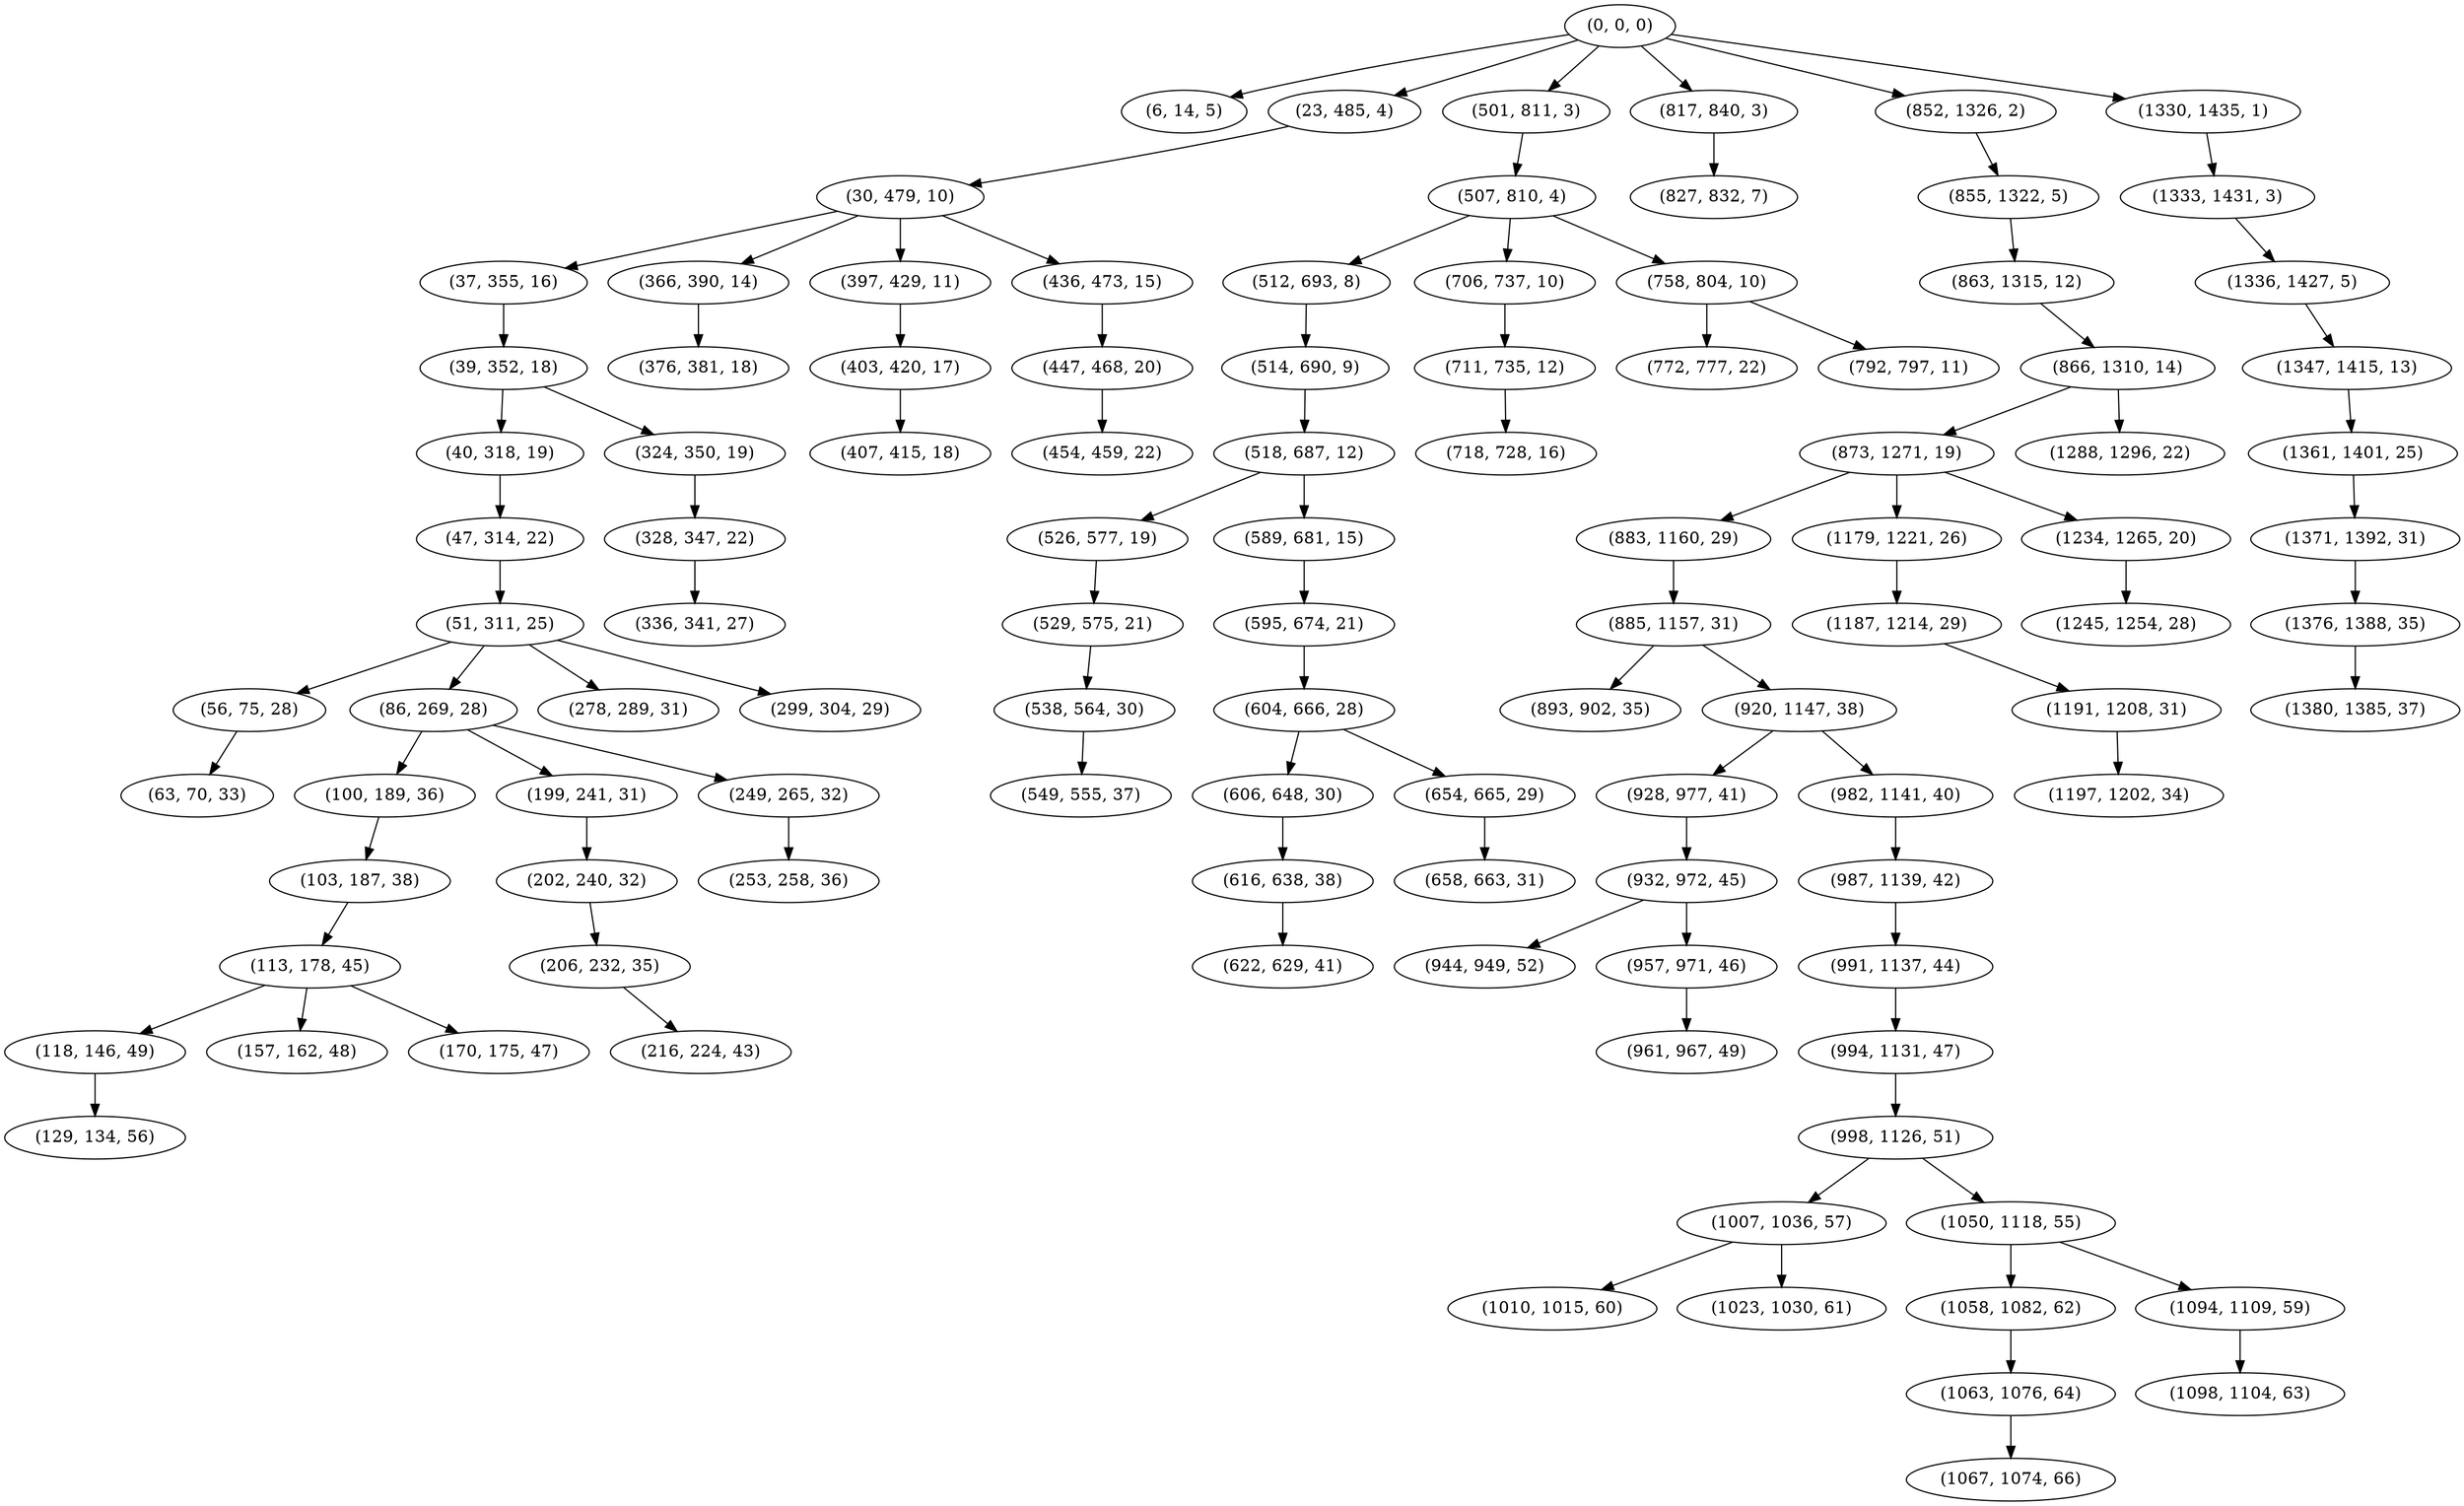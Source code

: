digraph tree {
    "(0, 0, 0)";
    "(6, 14, 5)";
    "(23, 485, 4)";
    "(30, 479, 10)";
    "(37, 355, 16)";
    "(39, 352, 18)";
    "(40, 318, 19)";
    "(47, 314, 22)";
    "(51, 311, 25)";
    "(56, 75, 28)";
    "(63, 70, 33)";
    "(86, 269, 28)";
    "(100, 189, 36)";
    "(103, 187, 38)";
    "(113, 178, 45)";
    "(118, 146, 49)";
    "(129, 134, 56)";
    "(157, 162, 48)";
    "(170, 175, 47)";
    "(199, 241, 31)";
    "(202, 240, 32)";
    "(206, 232, 35)";
    "(216, 224, 43)";
    "(249, 265, 32)";
    "(253, 258, 36)";
    "(278, 289, 31)";
    "(299, 304, 29)";
    "(324, 350, 19)";
    "(328, 347, 22)";
    "(336, 341, 27)";
    "(366, 390, 14)";
    "(376, 381, 18)";
    "(397, 429, 11)";
    "(403, 420, 17)";
    "(407, 415, 18)";
    "(436, 473, 15)";
    "(447, 468, 20)";
    "(454, 459, 22)";
    "(501, 811, 3)";
    "(507, 810, 4)";
    "(512, 693, 8)";
    "(514, 690, 9)";
    "(518, 687, 12)";
    "(526, 577, 19)";
    "(529, 575, 21)";
    "(538, 564, 30)";
    "(549, 555, 37)";
    "(589, 681, 15)";
    "(595, 674, 21)";
    "(604, 666, 28)";
    "(606, 648, 30)";
    "(616, 638, 38)";
    "(622, 629, 41)";
    "(654, 665, 29)";
    "(658, 663, 31)";
    "(706, 737, 10)";
    "(711, 735, 12)";
    "(718, 728, 16)";
    "(758, 804, 10)";
    "(772, 777, 22)";
    "(792, 797, 11)";
    "(817, 840, 3)";
    "(827, 832, 7)";
    "(852, 1326, 2)";
    "(855, 1322, 5)";
    "(863, 1315, 12)";
    "(866, 1310, 14)";
    "(873, 1271, 19)";
    "(883, 1160, 29)";
    "(885, 1157, 31)";
    "(893, 902, 35)";
    "(920, 1147, 38)";
    "(928, 977, 41)";
    "(932, 972, 45)";
    "(944, 949, 52)";
    "(957, 971, 46)";
    "(961, 967, 49)";
    "(982, 1141, 40)";
    "(987, 1139, 42)";
    "(991, 1137, 44)";
    "(994, 1131, 47)";
    "(998, 1126, 51)";
    "(1007, 1036, 57)";
    "(1010, 1015, 60)";
    "(1023, 1030, 61)";
    "(1050, 1118, 55)";
    "(1058, 1082, 62)";
    "(1063, 1076, 64)";
    "(1067, 1074, 66)";
    "(1094, 1109, 59)";
    "(1098, 1104, 63)";
    "(1179, 1221, 26)";
    "(1187, 1214, 29)";
    "(1191, 1208, 31)";
    "(1197, 1202, 34)";
    "(1234, 1265, 20)";
    "(1245, 1254, 28)";
    "(1288, 1296, 22)";
    "(1330, 1435, 1)";
    "(1333, 1431, 3)";
    "(1336, 1427, 5)";
    "(1347, 1415, 13)";
    "(1361, 1401, 25)";
    "(1371, 1392, 31)";
    "(1376, 1388, 35)";
    "(1380, 1385, 37)";
    "(0, 0, 0)" -> "(6, 14, 5)";
    "(0, 0, 0)" -> "(23, 485, 4)";
    "(0, 0, 0)" -> "(501, 811, 3)";
    "(0, 0, 0)" -> "(817, 840, 3)";
    "(0, 0, 0)" -> "(852, 1326, 2)";
    "(0, 0, 0)" -> "(1330, 1435, 1)";
    "(23, 485, 4)" -> "(30, 479, 10)";
    "(30, 479, 10)" -> "(37, 355, 16)";
    "(30, 479, 10)" -> "(366, 390, 14)";
    "(30, 479, 10)" -> "(397, 429, 11)";
    "(30, 479, 10)" -> "(436, 473, 15)";
    "(37, 355, 16)" -> "(39, 352, 18)";
    "(39, 352, 18)" -> "(40, 318, 19)";
    "(39, 352, 18)" -> "(324, 350, 19)";
    "(40, 318, 19)" -> "(47, 314, 22)";
    "(47, 314, 22)" -> "(51, 311, 25)";
    "(51, 311, 25)" -> "(56, 75, 28)";
    "(51, 311, 25)" -> "(86, 269, 28)";
    "(51, 311, 25)" -> "(278, 289, 31)";
    "(51, 311, 25)" -> "(299, 304, 29)";
    "(56, 75, 28)" -> "(63, 70, 33)";
    "(86, 269, 28)" -> "(100, 189, 36)";
    "(86, 269, 28)" -> "(199, 241, 31)";
    "(86, 269, 28)" -> "(249, 265, 32)";
    "(100, 189, 36)" -> "(103, 187, 38)";
    "(103, 187, 38)" -> "(113, 178, 45)";
    "(113, 178, 45)" -> "(118, 146, 49)";
    "(113, 178, 45)" -> "(157, 162, 48)";
    "(113, 178, 45)" -> "(170, 175, 47)";
    "(118, 146, 49)" -> "(129, 134, 56)";
    "(199, 241, 31)" -> "(202, 240, 32)";
    "(202, 240, 32)" -> "(206, 232, 35)";
    "(206, 232, 35)" -> "(216, 224, 43)";
    "(249, 265, 32)" -> "(253, 258, 36)";
    "(324, 350, 19)" -> "(328, 347, 22)";
    "(328, 347, 22)" -> "(336, 341, 27)";
    "(366, 390, 14)" -> "(376, 381, 18)";
    "(397, 429, 11)" -> "(403, 420, 17)";
    "(403, 420, 17)" -> "(407, 415, 18)";
    "(436, 473, 15)" -> "(447, 468, 20)";
    "(447, 468, 20)" -> "(454, 459, 22)";
    "(501, 811, 3)" -> "(507, 810, 4)";
    "(507, 810, 4)" -> "(512, 693, 8)";
    "(507, 810, 4)" -> "(706, 737, 10)";
    "(507, 810, 4)" -> "(758, 804, 10)";
    "(512, 693, 8)" -> "(514, 690, 9)";
    "(514, 690, 9)" -> "(518, 687, 12)";
    "(518, 687, 12)" -> "(526, 577, 19)";
    "(518, 687, 12)" -> "(589, 681, 15)";
    "(526, 577, 19)" -> "(529, 575, 21)";
    "(529, 575, 21)" -> "(538, 564, 30)";
    "(538, 564, 30)" -> "(549, 555, 37)";
    "(589, 681, 15)" -> "(595, 674, 21)";
    "(595, 674, 21)" -> "(604, 666, 28)";
    "(604, 666, 28)" -> "(606, 648, 30)";
    "(604, 666, 28)" -> "(654, 665, 29)";
    "(606, 648, 30)" -> "(616, 638, 38)";
    "(616, 638, 38)" -> "(622, 629, 41)";
    "(654, 665, 29)" -> "(658, 663, 31)";
    "(706, 737, 10)" -> "(711, 735, 12)";
    "(711, 735, 12)" -> "(718, 728, 16)";
    "(758, 804, 10)" -> "(772, 777, 22)";
    "(758, 804, 10)" -> "(792, 797, 11)";
    "(817, 840, 3)" -> "(827, 832, 7)";
    "(852, 1326, 2)" -> "(855, 1322, 5)";
    "(855, 1322, 5)" -> "(863, 1315, 12)";
    "(863, 1315, 12)" -> "(866, 1310, 14)";
    "(866, 1310, 14)" -> "(873, 1271, 19)";
    "(866, 1310, 14)" -> "(1288, 1296, 22)";
    "(873, 1271, 19)" -> "(883, 1160, 29)";
    "(873, 1271, 19)" -> "(1179, 1221, 26)";
    "(873, 1271, 19)" -> "(1234, 1265, 20)";
    "(883, 1160, 29)" -> "(885, 1157, 31)";
    "(885, 1157, 31)" -> "(893, 902, 35)";
    "(885, 1157, 31)" -> "(920, 1147, 38)";
    "(920, 1147, 38)" -> "(928, 977, 41)";
    "(920, 1147, 38)" -> "(982, 1141, 40)";
    "(928, 977, 41)" -> "(932, 972, 45)";
    "(932, 972, 45)" -> "(944, 949, 52)";
    "(932, 972, 45)" -> "(957, 971, 46)";
    "(957, 971, 46)" -> "(961, 967, 49)";
    "(982, 1141, 40)" -> "(987, 1139, 42)";
    "(987, 1139, 42)" -> "(991, 1137, 44)";
    "(991, 1137, 44)" -> "(994, 1131, 47)";
    "(994, 1131, 47)" -> "(998, 1126, 51)";
    "(998, 1126, 51)" -> "(1007, 1036, 57)";
    "(998, 1126, 51)" -> "(1050, 1118, 55)";
    "(1007, 1036, 57)" -> "(1010, 1015, 60)";
    "(1007, 1036, 57)" -> "(1023, 1030, 61)";
    "(1050, 1118, 55)" -> "(1058, 1082, 62)";
    "(1050, 1118, 55)" -> "(1094, 1109, 59)";
    "(1058, 1082, 62)" -> "(1063, 1076, 64)";
    "(1063, 1076, 64)" -> "(1067, 1074, 66)";
    "(1094, 1109, 59)" -> "(1098, 1104, 63)";
    "(1179, 1221, 26)" -> "(1187, 1214, 29)";
    "(1187, 1214, 29)" -> "(1191, 1208, 31)";
    "(1191, 1208, 31)" -> "(1197, 1202, 34)";
    "(1234, 1265, 20)" -> "(1245, 1254, 28)";
    "(1330, 1435, 1)" -> "(1333, 1431, 3)";
    "(1333, 1431, 3)" -> "(1336, 1427, 5)";
    "(1336, 1427, 5)" -> "(1347, 1415, 13)";
    "(1347, 1415, 13)" -> "(1361, 1401, 25)";
    "(1361, 1401, 25)" -> "(1371, 1392, 31)";
    "(1371, 1392, 31)" -> "(1376, 1388, 35)";
    "(1376, 1388, 35)" -> "(1380, 1385, 37)";
}
